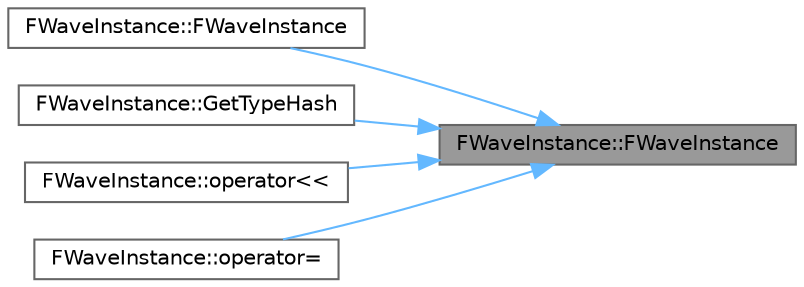 digraph "FWaveInstance::FWaveInstance"
{
 // INTERACTIVE_SVG=YES
 // LATEX_PDF_SIZE
  bgcolor="transparent";
  edge [fontname=Helvetica,fontsize=10,labelfontname=Helvetica,labelfontsize=10];
  node [fontname=Helvetica,fontsize=10,shape=box,height=0.2,width=0.4];
  rankdir="RL";
  Node1 [id="Node000001",label="FWaveInstance::FWaveInstance",height=0.2,width=0.4,color="gray40", fillcolor="grey60", style="filled", fontcolor="black",tooltip="Constructor, initializing all member variables."];
  Node1 -> Node2 [id="edge1_Node000001_Node000002",dir="back",color="steelblue1",style="solid",tooltip=" "];
  Node2 [id="Node000002",label="FWaveInstance::FWaveInstance",height=0.2,width=0.4,color="grey40", fillcolor="white", style="filled",URL="$d4/d60/structFWaveInstance.html#ae8d8af494a2d0355725b63417cf2040e",tooltip=" "];
  Node1 -> Node3 [id="edge2_Node000001_Node000003",dir="back",color="steelblue1",style="solid",tooltip=" "];
  Node3 [id="Node000003",label="FWaveInstance::GetTypeHash",height=0.2,width=0.4,color="grey40", fillcolor="white", style="filled",URL="$d4/d60/structFWaveInstance.html#a32112a27f9cb637d171f52c0b0df90e4",tooltip=" "];
  Node1 -> Node4 [id="edge3_Node000001_Node000004",dir="back",color="steelblue1",style="solid",tooltip=" "];
  Node4 [id="Node000004",label="FWaveInstance::operator\<\<",height=0.2,width=0.4,color="grey40", fillcolor="white", style="filled",URL="$d4/d60/structFWaveInstance.html#acddc03d209dbfd6ffe9ec6fccede64cd",tooltip="Friend archive function used for serialization."];
  Node1 -> Node5 [id="edge4_Node000001_Node000005",dir="back",color="steelblue1",style="solid",tooltip=" "];
  Node5 [id="Node000005",label="FWaveInstance::operator=",height=0.2,width=0.4,color="grey40", fillcolor="white", style="filled",URL="$d4/d60/structFWaveInstance.html#a9c6154b2fe3e085af5a3a86c03a82525",tooltip=" "];
}
